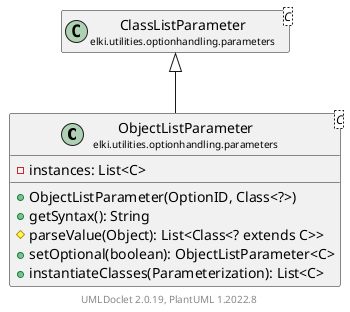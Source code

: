 @startuml
    remove .*\.(Instance|Par|Parameterizer|Factory)$
    set namespaceSeparator none
    hide empty fields
    hide empty methods

    class "<size:14>ObjectListParameter\n<size:10>elki.utilities.optionhandling.parameters" as elki.utilities.optionhandling.parameters.ObjectListParameter<C> [[ObjectListParameter.html]] {
        -instances: List<C>
        +ObjectListParameter(OptionID, Class<?>)
        +getSyntax(): String
        #parseValue(Object): List<Class<? extends C>>
        +setOptional(boolean): ObjectListParameter<C>
        +instantiateClasses(Parameterization): List<C>
    }

    class "<size:14>ClassListParameter\n<size:10>elki.utilities.optionhandling.parameters" as elki.utilities.optionhandling.parameters.ClassListParameter<C> [[ClassListParameter.html]]

    elki.utilities.optionhandling.parameters.ClassListParameter <|-- elki.utilities.optionhandling.parameters.ObjectListParameter

    center footer UMLDoclet 2.0.19, PlantUML 1.2022.8
@enduml
